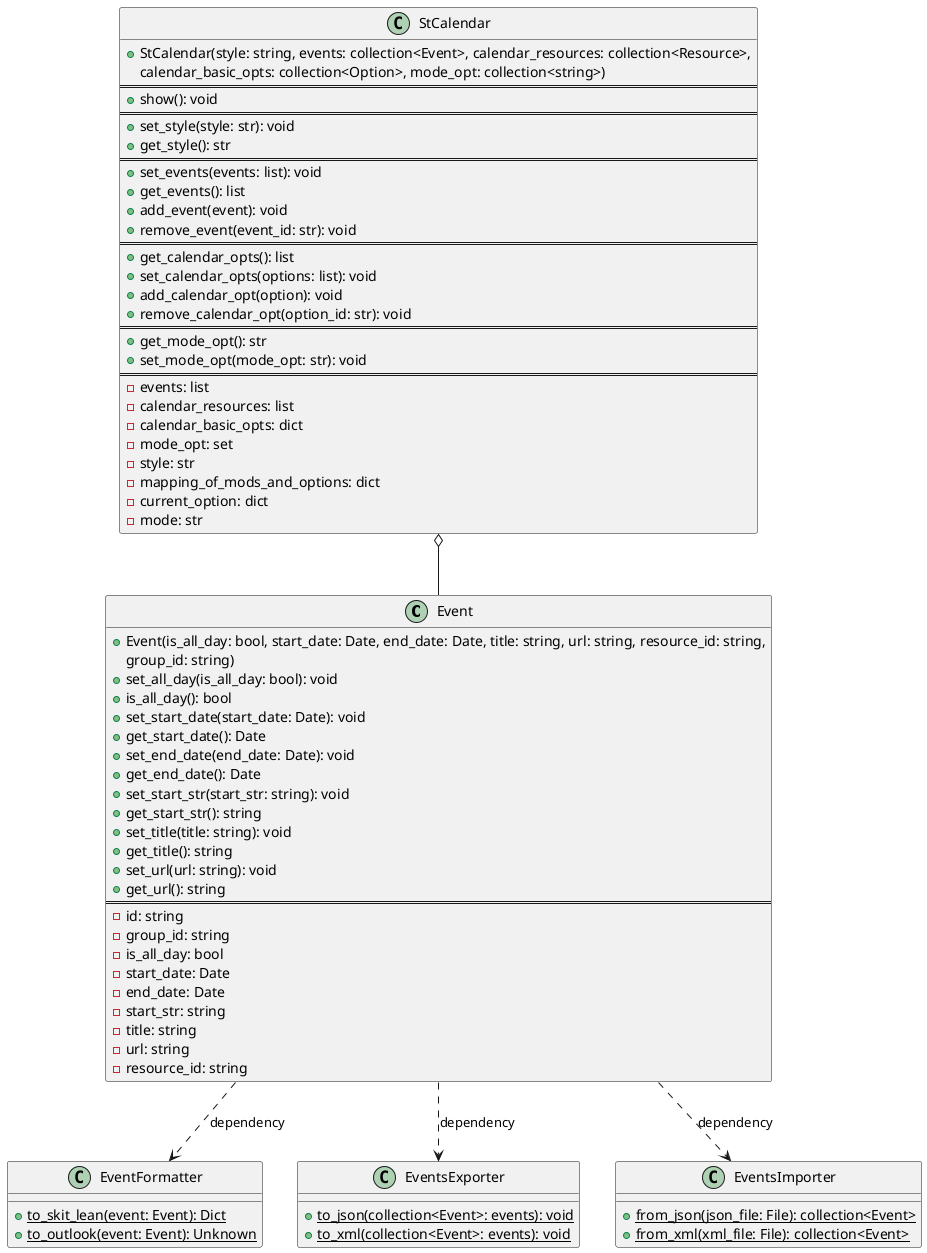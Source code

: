 @startuml
class Event{
    + Event(is_all_day: bool, start_date: Date, end_date: Date, title: string, url: string, resource_id: string,
        group_id: string)
    + set_all_day(is_all_day: bool): void
    + is_all_day(): bool
    + set_start_date(start_date: Date): void
    + get_start_date(): Date
    + set_end_date(end_date: Date): void
    + get_end_date(): Date
    + set_start_str(start_str: string): void
    + get_start_str(): string
    + set_title(title: string): void
    + get_title(): string
    + set_url(url: string): void
    + get_url(): string
    ===
    - id: string
    - group_id: string
    - is_all_day: bool
    - start_date: Date
    - end_date: Date
    - start_str: string
    - title: string
    - url: string
    - resource_id: string
}


class EventFormatter{
    {static} + to_skit_lean(event: Event): Dict
    {static} + to_outlook(event: Event): Unknown
}

class EventsExporter{
    {static} + to_json(collection<Event>: events): void
    {static} + to_xml(collection<Event>: events): void
}

class EventsImporter{
    {static} + from_json(json_file: File): collection<Event>
    {static} + from_xml(xml_file: File): collection<Event>
}

class StCalendar {
    +StCalendar(style: string, events: collection<Event>, calendar_resources: collection<Resource>,
    calendar_basic_opts: collection<Option>, mode_opt: collection<string>)
    ===
    +show(): void
    ===
    +set_style(style: str): void
    +get_style(): str
    ===
    +set_events(events: list): void
    +get_events(): list
    +add_event(event): void
    +remove_event(event_id: str): void
    ===
    +get_calendar_opts(): list
    +set_calendar_opts(options: list): void
    +add_calendar_opt(option): void
    +remove_calendar_opt(option_id: str): void
    ===
    +get_mode_opt(): str
    +set_mode_opt(mode_opt: str): void
    ===
    -events: list
    -calendar_resources: list
    -calendar_basic_opts: dict
    -mode_opt: set
    -style: str
    -mapping_of_mods_and_options: dict
    -current_option: dict
    -mode: str
}



StCalendar o-- Event
Event ..> EventFormatter : dependency
Event ..> EventsExporter : dependency
Event ..> EventsImporter : dependency
@enduml